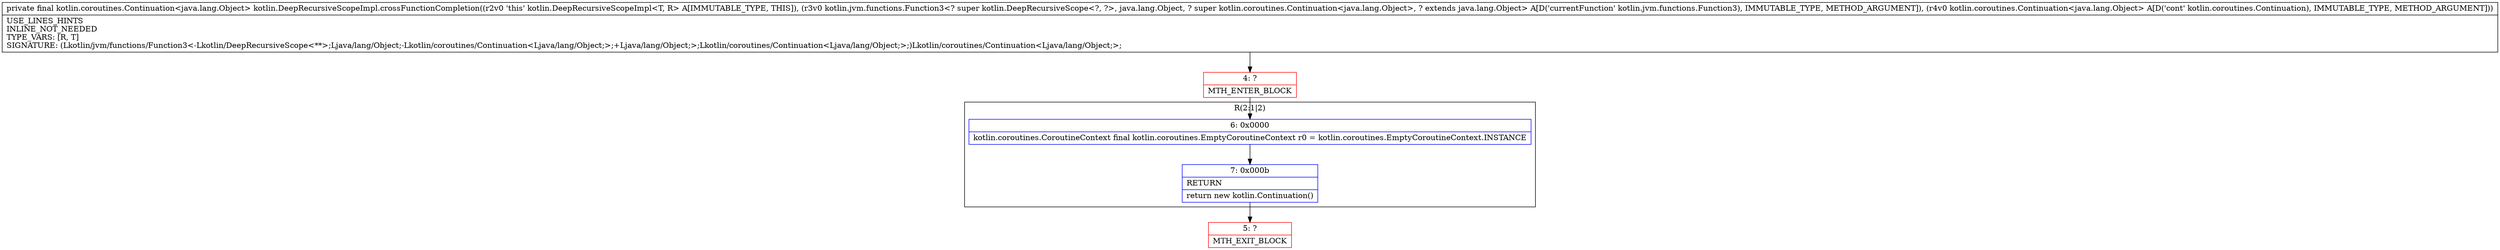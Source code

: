 digraph "CFG forkotlin.DeepRecursiveScopeImpl.crossFunctionCompletion(Lkotlin\/jvm\/functions\/Function3;Lkotlin\/coroutines\/Continuation;)Lkotlin\/coroutines\/Continuation;" {
subgraph cluster_Region_1380728601 {
label = "R(2:1|2)";
node [shape=record,color=blue];
Node_6 [shape=record,label="{6\:\ 0x0000|kotlin.coroutines.CoroutineContext final kotlin.coroutines.EmptyCoroutineContext r0 = kotlin.coroutines.EmptyCoroutineContext.INSTANCE\l}"];
Node_7 [shape=record,label="{7\:\ 0x000b|RETURN\l|return new kotlin.Continuation()\l}"];
}
Node_4 [shape=record,color=red,label="{4\:\ ?|MTH_ENTER_BLOCK\l}"];
Node_5 [shape=record,color=red,label="{5\:\ ?|MTH_EXIT_BLOCK\l}"];
MethodNode[shape=record,label="{private final kotlin.coroutines.Continuation\<java.lang.Object\> kotlin.DeepRecursiveScopeImpl.crossFunctionCompletion((r2v0 'this' kotlin.DeepRecursiveScopeImpl\<T, R\> A[IMMUTABLE_TYPE, THIS]), (r3v0 kotlin.jvm.functions.Function3\<? super kotlin.DeepRecursiveScope\<?, ?\>, java.lang.Object, ? super kotlin.coroutines.Continuation\<java.lang.Object\>, ? extends java.lang.Object\> A[D('currentFunction' kotlin.jvm.functions.Function3), IMMUTABLE_TYPE, METHOD_ARGUMENT]), (r4v0 kotlin.coroutines.Continuation\<java.lang.Object\> A[D('cont' kotlin.coroutines.Continuation), IMMUTABLE_TYPE, METHOD_ARGUMENT]))  | USE_LINES_HINTS\lINLINE_NOT_NEEDED\lTYPE_VARS: [R, T]\lSIGNATURE: (Lkotlin\/jvm\/functions\/Function3\<\-Lkotlin\/DeepRecursiveScope\<**\>;Ljava\/lang\/Object;\-Lkotlin\/coroutines\/Continuation\<Ljava\/lang\/Object;\>;+Ljava\/lang\/Object;\>;Lkotlin\/coroutines\/Continuation\<Ljava\/lang\/Object;\>;)Lkotlin\/coroutines\/Continuation\<Ljava\/lang\/Object;\>;\l}"];
MethodNode -> Node_4;Node_6 -> Node_7;
Node_7 -> Node_5;
Node_4 -> Node_6;
}

